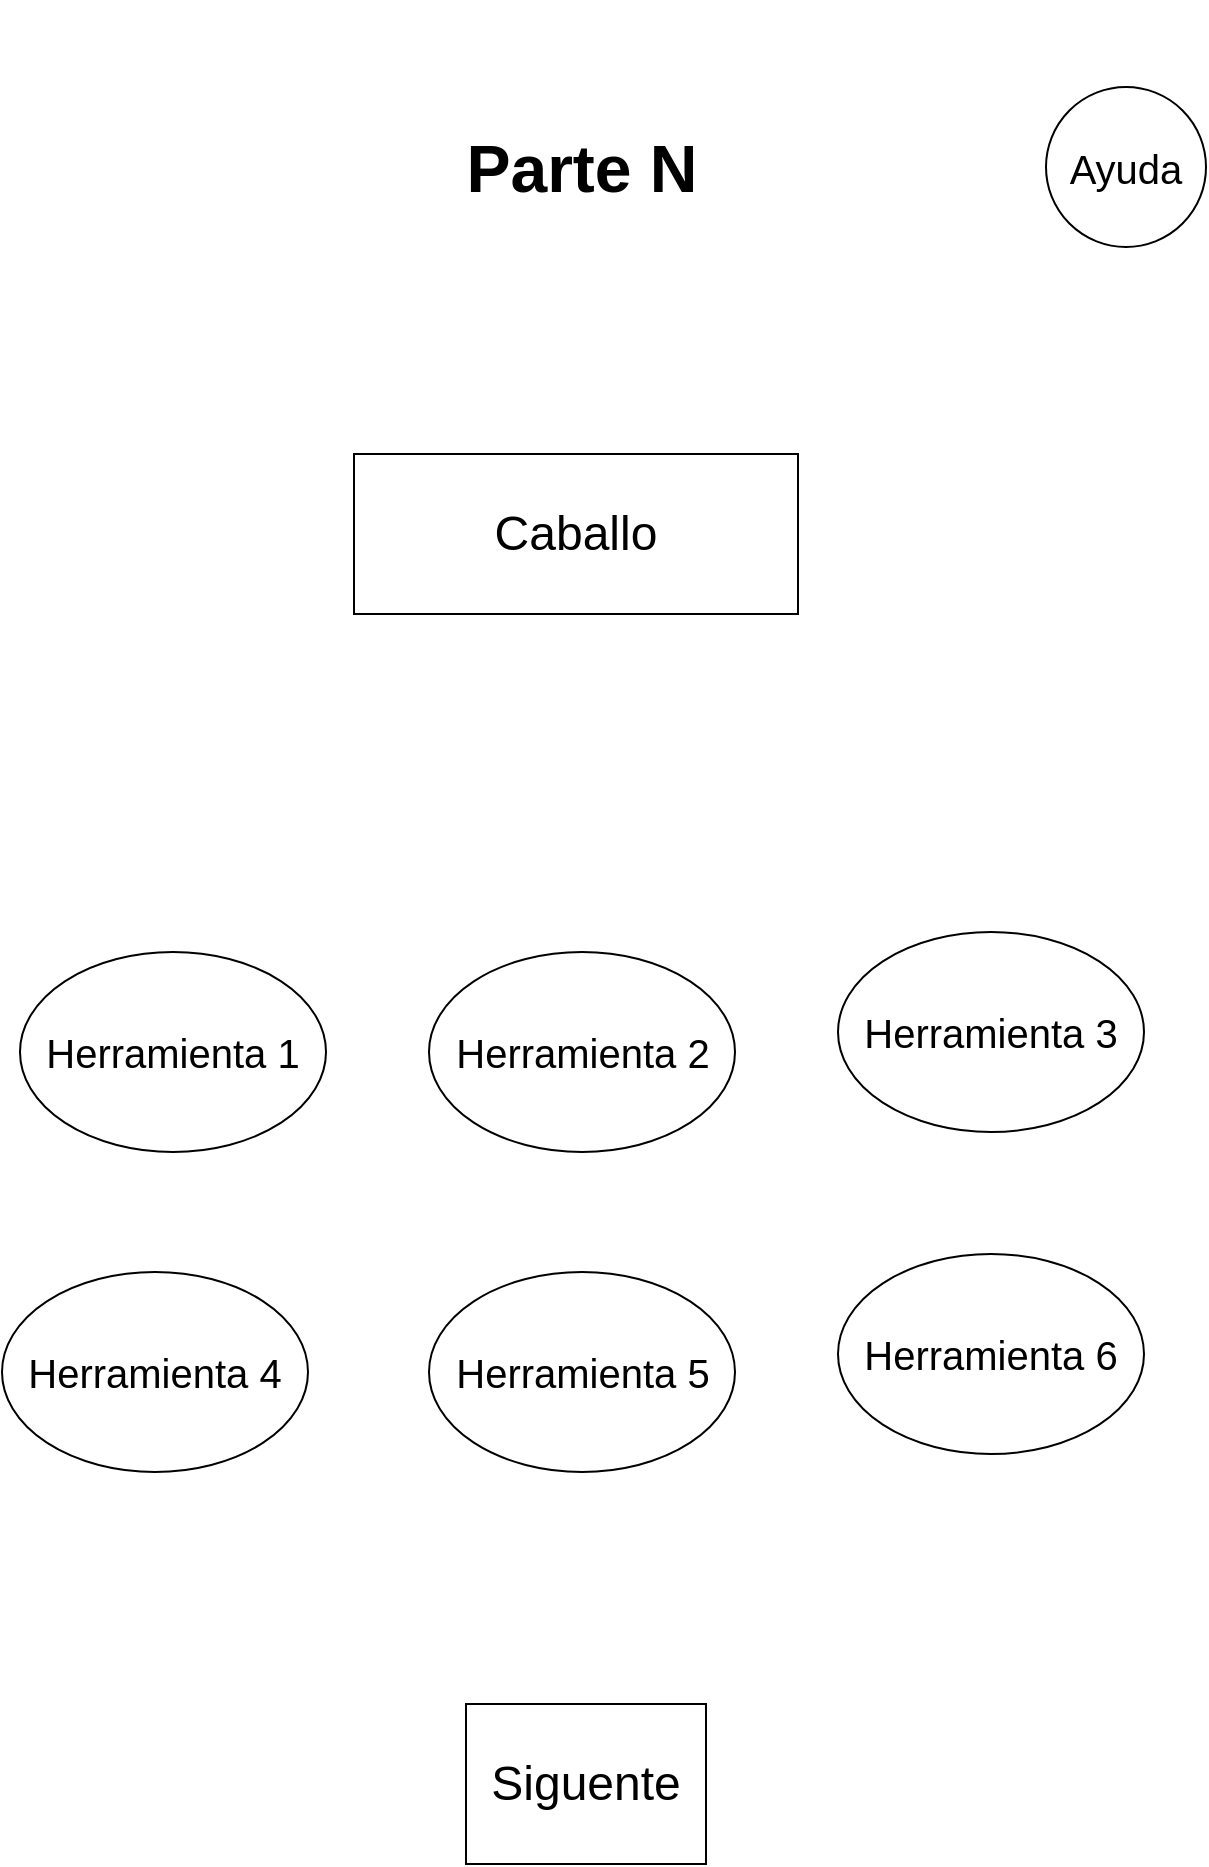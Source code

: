 <mxfile version="24.8.6">
  <diagram name="Página-1" id="BCHF-5Q5EMjY2CzNp5F7">
    <mxGraphModel dx="1042" dy="581" grid="0" gridSize="10" guides="1" tooltips="1" connect="1" arrows="1" fold="1" page="1" pageScale="1" pageWidth="700" pageHeight="1000" math="0" shadow="0">
      <root>
        <mxCell id="0" />
        <mxCell id="1" parent="0" />
        <mxCell id="UvF5SmiHXKKENpEFAL-r-3" value="&lt;div style=&quot;&quot;&gt;&lt;span style=&quot;font-size: 33px;&quot;&gt;&lt;b&gt;Parte N&lt;/b&gt;&lt;/span&gt;&lt;/div&gt;" style="text;html=1;align=center;verticalAlign=middle;whiteSpace=wrap;rounded=0;" parent="1" vertex="1">
          <mxGeometry x="152" y="8" width="392" height="167" as="geometry" />
        </mxCell>
        <mxCell id="UvF5SmiHXKKENpEFAL-r-7" value="&lt;font style=&quot;font-size: 24px;&quot;&gt;Siguente&lt;/font&gt;" style="rounded=0;whiteSpace=wrap;html=1;" parent="1" vertex="1">
          <mxGeometry x="290" y="860" width="120" height="80" as="geometry" />
        </mxCell>
        <mxCell id="y9TVDUa1JKEA_eRrkemc-132" value="&lt;span style=&quot;font-size: 24px;&quot;&gt;Caballo&lt;/span&gt;" style="rounded=0;whiteSpace=wrap;html=1;" parent="1" vertex="1">
          <mxGeometry x="234" y="235" width="222" height="80" as="geometry" />
        </mxCell>
        <mxCell id="S5cwmYNmSuCaRX3Jxkzq-4" value="&lt;span style=&quot;font-size: 20px;&quot;&gt;Herramienta 1&lt;/span&gt;" style="ellipse;whiteSpace=wrap;html=1;rounded=0;strokeColor=default;align=center;verticalAlign=middle;fontFamily=Helvetica;fontSize=12;fontColor=default;fillColor=default;" parent="1" vertex="1">
          <mxGeometry x="67" y="484" width="153" height="100" as="geometry" />
        </mxCell>
        <mxCell id="S5cwmYNmSuCaRX3Jxkzq-5" value="&lt;span style=&quot;font-size: 20px;&quot;&gt;Herramienta 2&lt;/span&gt;" style="ellipse;whiteSpace=wrap;html=1;rounded=0;strokeColor=default;align=center;verticalAlign=middle;fontFamily=Helvetica;fontSize=12;fontColor=default;fillColor=default;" parent="1" vertex="1">
          <mxGeometry x="271.5" y="484" width="153" height="100" as="geometry" />
        </mxCell>
        <mxCell id="S5cwmYNmSuCaRX3Jxkzq-6" value="&lt;span style=&quot;font-size: 20px;&quot;&gt;Herramienta 3&lt;/span&gt;" style="ellipse;whiteSpace=wrap;html=1;rounded=0;strokeColor=default;align=center;verticalAlign=middle;fontFamily=Helvetica;fontSize=12;fontColor=default;fillColor=default;" parent="1" vertex="1">
          <mxGeometry x="476" y="474" width="153" height="100" as="geometry" />
        </mxCell>
        <mxCell id="S5cwmYNmSuCaRX3Jxkzq-7" value="&lt;span style=&quot;font-size: 20px;&quot;&gt;Herramienta 4&lt;/span&gt;" style="ellipse;whiteSpace=wrap;html=1;rounded=0;strokeColor=default;align=center;verticalAlign=middle;fontFamily=Helvetica;fontSize=12;fontColor=default;fillColor=default;" parent="1" vertex="1">
          <mxGeometry x="58" y="644" width="153" height="100" as="geometry" />
        </mxCell>
        <mxCell id="S5cwmYNmSuCaRX3Jxkzq-8" value="&lt;span style=&quot;font-size: 20px;&quot;&gt;Herramienta 5&lt;/span&gt;" style="ellipse;whiteSpace=wrap;html=1;rounded=0;strokeColor=default;align=center;verticalAlign=middle;fontFamily=Helvetica;fontSize=12;fontColor=default;fillColor=default;" parent="1" vertex="1">
          <mxGeometry x="271.5" y="644" width="153" height="100" as="geometry" />
        </mxCell>
        <mxCell id="S5cwmYNmSuCaRX3Jxkzq-9" value="&lt;span style=&quot;font-size: 20px;&quot;&gt;Herramienta 6&lt;/span&gt;" style="ellipse;whiteSpace=wrap;html=1;rounded=0;strokeColor=default;align=center;verticalAlign=middle;fontFamily=Helvetica;fontSize=12;fontColor=default;fillColor=default;" parent="1" vertex="1">
          <mxGeometry x="476" y="635" width="153" height="100" as="geometry" />
        </mxCell>
        <mxCell id="FuVoaKp5N1LIJIZd7T1H-1" value="&lt;font style=&quot;font-size: 20px;&quot;&gt;Ayuda&lt;/font&gt;" style="ellipse;whiteSpace=wrap;html=1;aspect=fixed;" vertex="1" parent="1">
          <mxGeometry x="580" y="51.5" width="80" height="80" as="geometry" />
        </mxCell>
      </root>
    </mxGraphModel>
  </diagram>
</mxfile>
